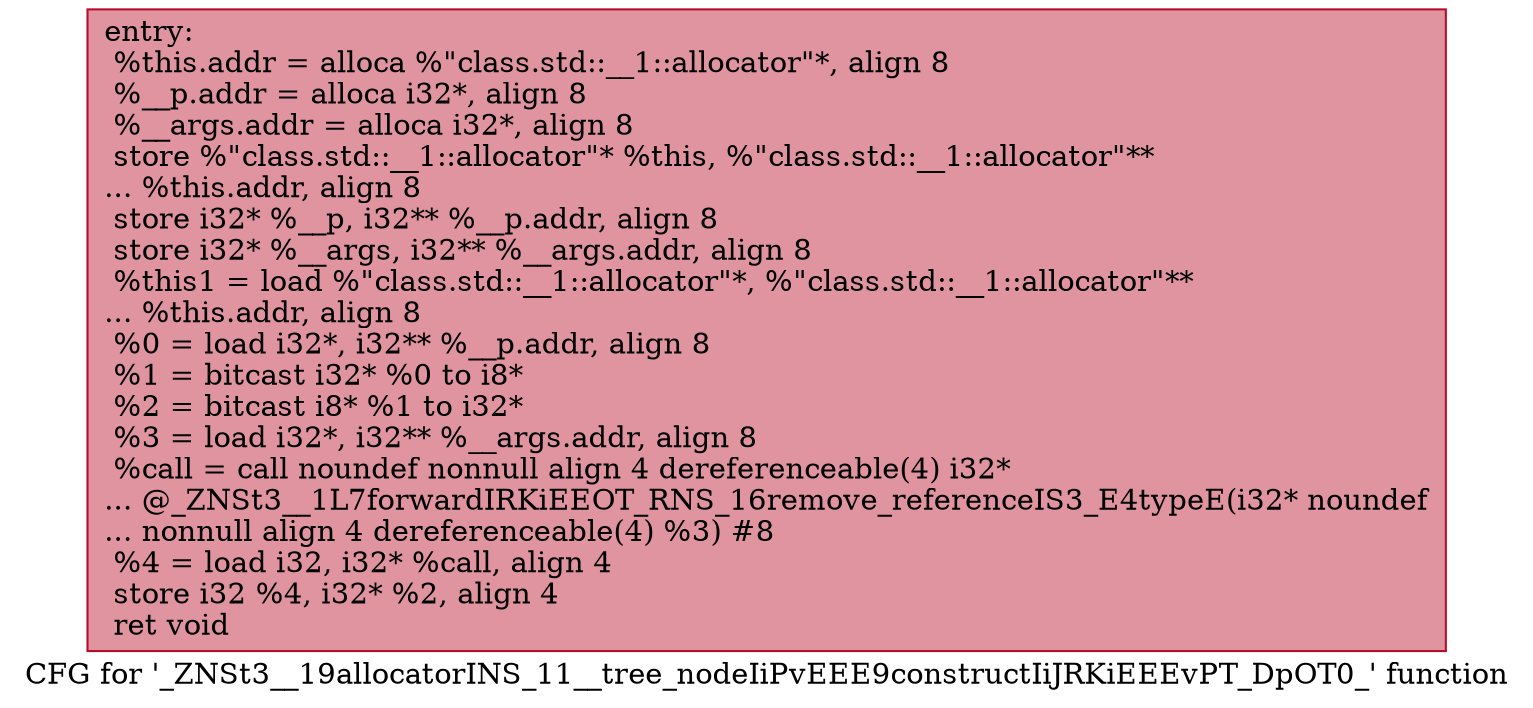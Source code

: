 digraph "CFG for '_ZNSt3__19allocatorINS_11__tree_nodeIiPvEEE9constructIiJRKiEEEvPT_DpOT0_' function" {
	label="CFG for '_ZNSt3__19allocatorINS_11__tree_nodeIiPvEEE9constructIiJRKiEEEvPT_DpOT0_' function";

	Node0x60000255e740 [shape=record,color="#b70d28ff", style=filled, fillcolor="#b70d2870",label="{entry:\l  %this.addr = alloca %\"class.std::__1::allocator\"*, align 8\l  %__p.addr = alloca i32*, align 8\l  %__args.addr = alloca i32*, align 8\l  store %\"class.std::__1::allocator\"* %this, %\"class.std::__1::allocator\"**\l... %this.addr, align 8\l  store i32* %__p, i32** %__p.addr, align 8\l  store i32* %__args, i32** %__args.addr, align 8\l  %this1 = load %\"class.std::__1::allocator\"*, %\"class.std::__1::allocator\"**\l... %this.addr, align 8\l  %0 = load i32*, i32** %__p.addr, align 8\l  %1 = bitcast i32* %0 to i8*\l  %2 = bitcast i8* %1 to i32*\l  %3 = load i32*, i32** %__args.addr, align 8\l  %call = call noundef nonnull align 4 dereferenceable(4) i32*\l... @_ZNSt3__1L7forwardIRKiEEOT_RNS_16remove_referenceIS3_E4typeE(i32* noundef\l... nonnull align 4 dereferenceable(4) %3) #8\l  %4 = load i32, i32* %call, align 4\l  store i32 %4, i32* %2, align 4\l  ret void\l}"];
}
